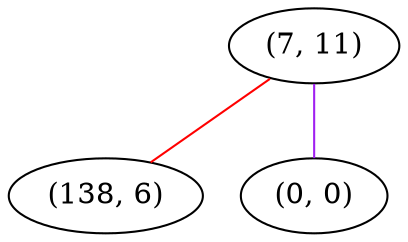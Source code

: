 graph "" {
"(7, 11)";
"(138, 6)";
"(0, 0)";
"(7, 11)" -- "(138, 6)"  [color=red, key=0, weight=1];
"(7, 11)" -- "(0, 0)"  [color=purple, key=0, weight=4];
}
